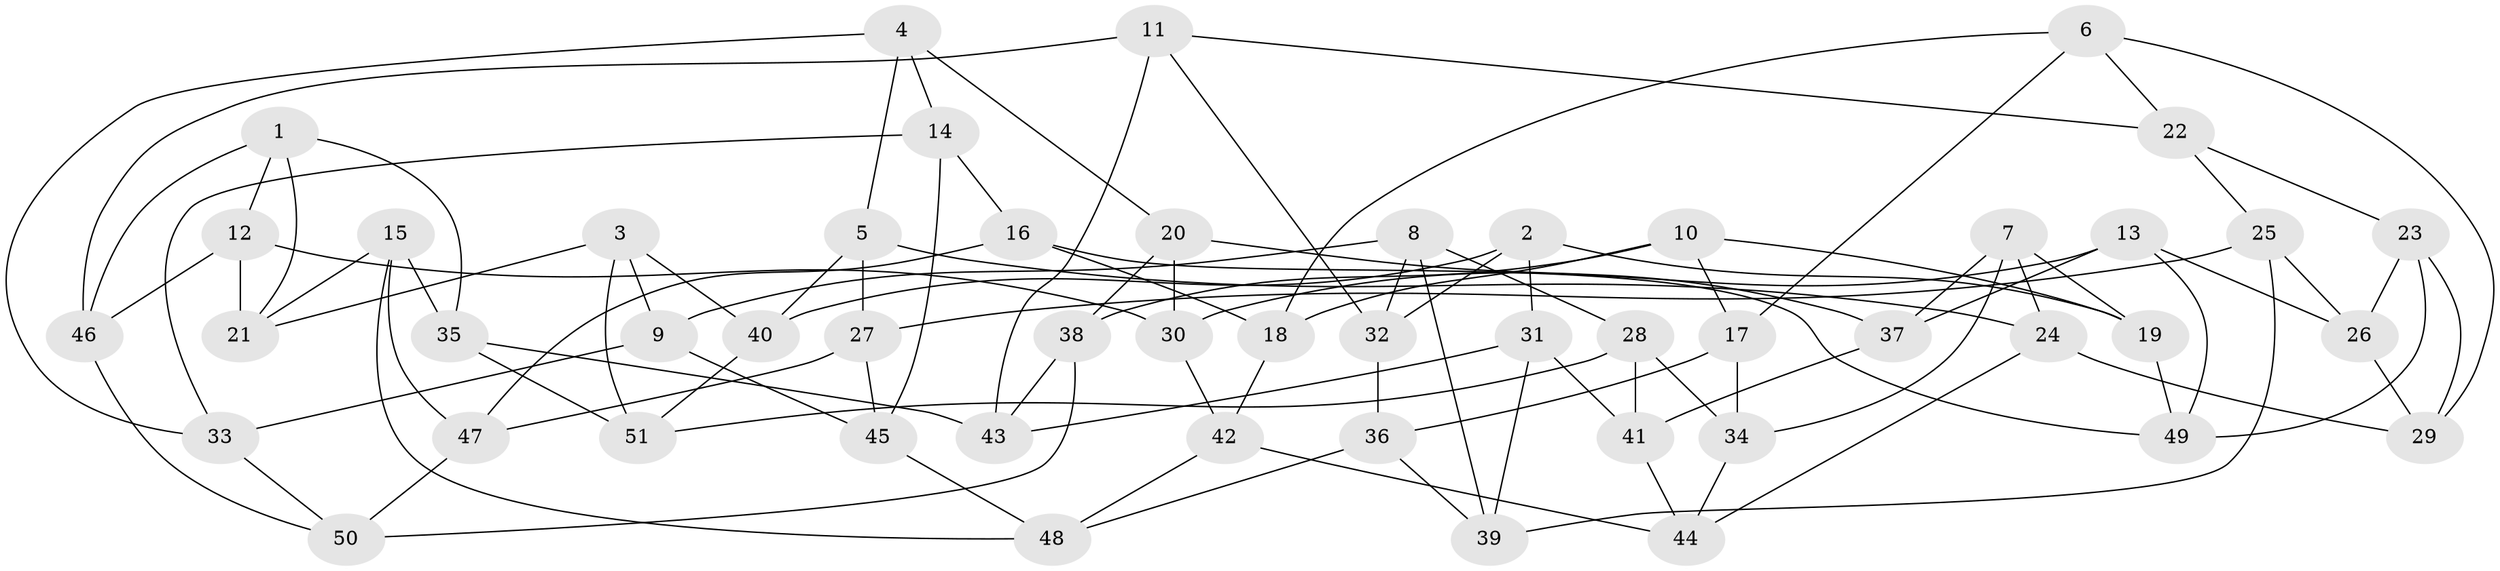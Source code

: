 // Generated by graph-tools (version 1.1) at 2025/16/03/09/25 04:16:37]
// undirected, 51 vertices, 102 edges
graph export_dot {
graph [start="1"]
  node [color=gray90,style=filled];
  1;
  2;
  3;
  4;
  5;
  6;
  7;
  8;
  9;
  10;
  11;
  12;
  13;
  14;
  15;
  16;
  17;
  18;
  19;
  20;
  21;
  22;
  23;
  24;
  25;
  26;
  27;
  28;
  29;
  30;
  31;
  32;
  33;
  34;
  35;
  36;
  37;
  38;
  39;
  40;
  41;
  42;
  43;
  44;
  45;
  46;
  47;
  48;
  49;
  50;
  51;
  1 -- 21;
  1 -- 12;
  1 -- 46;
  1 -- 35;
  2 -- 40;
  2 -- 19;
  2 -- 31;
  2 -- 32;
  3 -- 21;
  3 -- 51;
  3 -- 9;
  3 -- 40;
  4 -- 5;
  4 -- 33;
  4 -- 14;
  4 -- 20;
  5 -- 40;
  5 -- 27;
  5 -- 24;
  6 -- 29;
  6 -- 22;
  6 -- 17;
  6 -- 18;
  7 -- 37;
  7 -- 24;
  7 -- 19;
  7 -- 34;
  8 -- 32;
  8 -- 9;
  8 -- 28;
  8 -- 39;
  9 -- 45;
  9 -- 33;
  10 -- 19;
  10 -- 38;
  10 -- 18;
  10 -- 17;
  11 -- 32;
  11 -- 46;
  11 -- 22;
  11 -- 43;
  12 -- 30;
  12 -- 21;
  12 -- 46;
  13 -- 49;
  13 -- 26;
  13 -- 37;
  13 -- 30;
  14 -- 33;
  14 -- 16;
  14 -- 45;
  15 -- 35;
  15 -- 47;
  15 -- 21;
  15 -- 48;
  16 -- 18;
  16 -- 49;
  16 -- 47;
  17 -- 34;
  17 -- 36;
  18 -- 42;
  19 -- 49;
  20 -- 37;
  20 -- 38;
  20 -- 30;
  22 -- 23;
  22 -- 25;
  23 -- 26;
  23 -- 29;
  23 -- 49;
  24 -- 29;
  24 -- 44;
  25 -- 26;
  25 -- 39;
  25 -- 27;
  26 -- 29;
  27 -- 47;
  27 -- 45;
  28 -- 51;
  28 -- 41;
  28 -- 34;
  30 -- 42;
  31 -- 41;
  31 -- 43;
  31 -- 39;
  32 -- 36;
  33 -- 50;
  34 -- 44;
  35 -- 43;
  35 -- 51;
  36 -- 39;
  36 -- 48;
  37 -- 41;
  38 -- 50;
  38 -- 43;
  40 -- 51;
  41 -- 44;
  42 -- 44;
  42 -- 48;
  45 -- 48;
  46 -- 50;
  47 -- 50;
}
